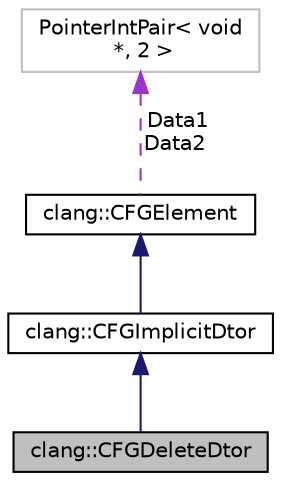 digraph "clang::CFGDeleteDtor"
{
 // LATEX_PDF_SIZE
  bgcolor="transparent";
  edge [fontname="Helvetica",fontsize="10",labelfontname="Helvetica",labelfontsize="10"];
  node [fontname="Helvetica",fontsize="10",shape=record];
  Node1 [label="clang::CFGDeleteDtor",height=0.2,width=0.4,color="black", fillcolor="grey75", style="filled", fontcolor="black",tooltip="Represents C++ object destructor generated from a call to delete."];
  Node2 -> Node1 [dir="back",color="midnightblue",fontsize="10",style="solid",fontname="Helvetica"];
  Node2 [label="clang::CFGImplicitDtor",height=0.2,width=0.4,color="black",URL="$classclang_1_1CFGImplicitDtor.html",tooltip="Represents C++ object destructor implicitly generated by compiler on various occasions."];
  Node3 -> Node2 [dir="back",color="midnightblue",fontsize="10",style="solid",fontname="Helvetica"];
  Node3 [label="clang::CFGElement",height=0.2,width=0.4,color="black",URL="$classclang_1_1CFGElement.html",tooltip="Represents a top-level expression in a basic block."];
  Node4 -> Node3 [dir="back",color="darkorchid3",fontsize="10",style="dashed",label=" Data1\nData2" ,fontname="Helvetica"];
  Node4 [label="PointerIntPair\< void\l *, 2 \>",height=0.2,width=0.4,color="grey75",tooltip=" "];
}
